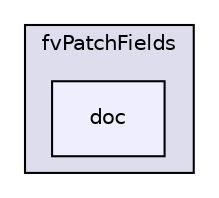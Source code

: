 digraph "src/finiteVolume/fields/fvPatchFields/doc" {
  bgcolor=transparent;
  compound=true
  node [ fontsize="10", fontname="Helvetica"];
  edge [ labelfontsize="10", labelfontname="Helvetica"];
  subgraph clusterdir_a5850494bc77049b2a182260f0d1f703 {
    graph [ bgcolor="#ddddee", pencolor="black", label="fvPatchFields" fontname="Helvetica", fontsize="10", URL="dir_a5850494bc77049b2a182260f0d1f703.html"]
  dir_e8f5a280dc8440d74ed65a75489a2eaf [shape=box, label="doc", style="filled", fillcolor="#eeeeff", pencolor="black", URL="dir_e8f5a280dc8440d74ed65a75489a2eaf.html"];
  }
}
